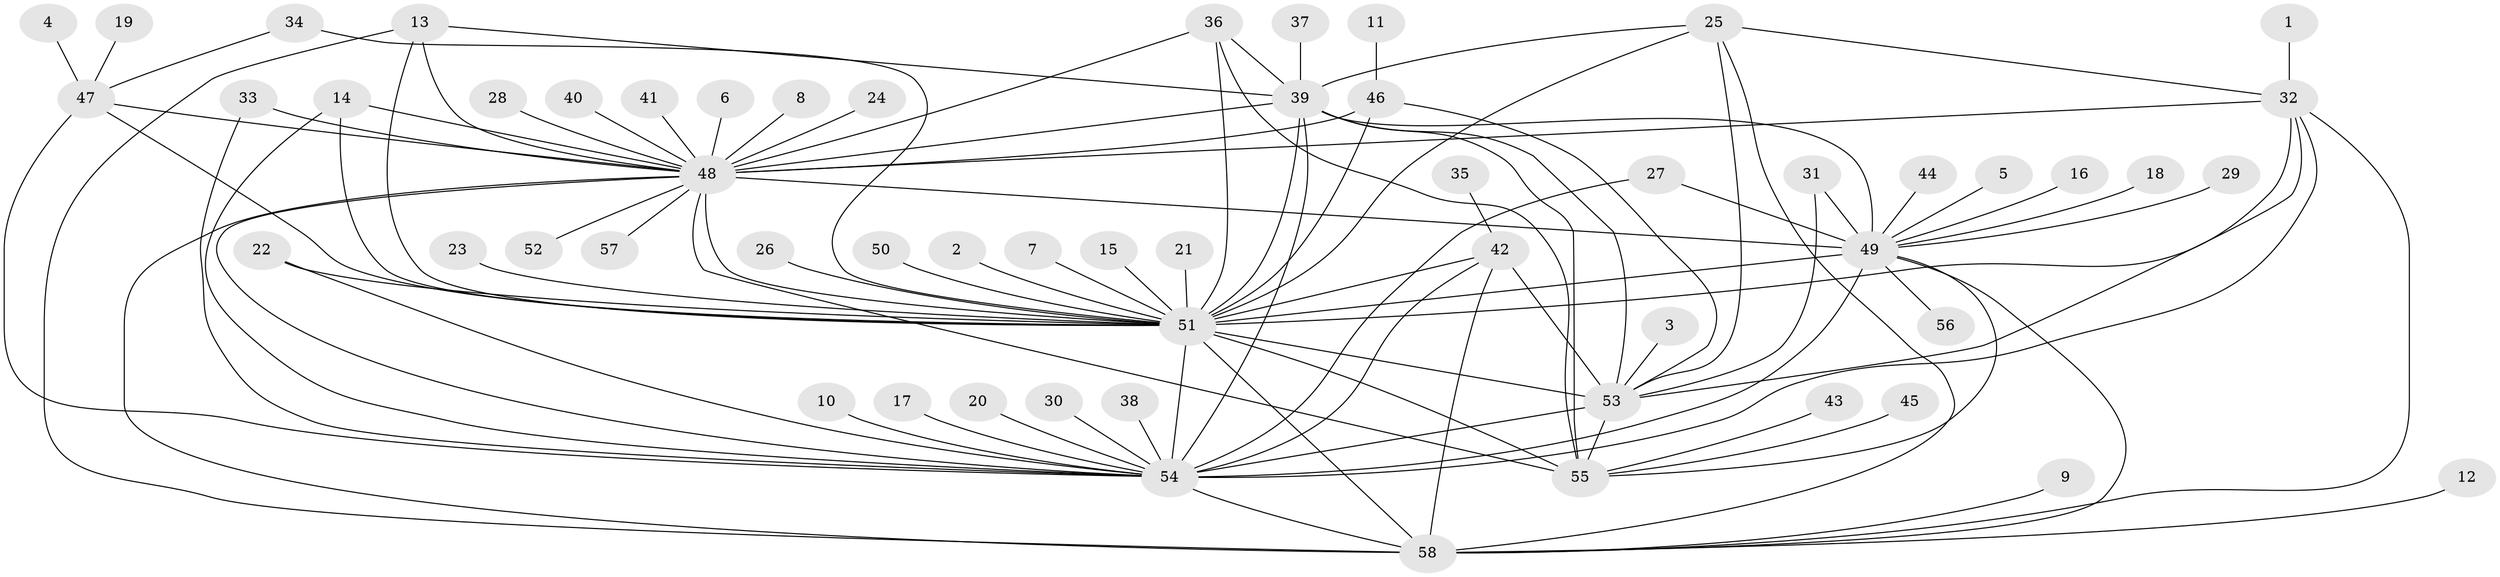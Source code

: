 // original degree distribution, {13: 0.017241379310344827, 12: 0.008620689655172414, 17: 0.008620689655172414, 22: 0.008620689655172414, 9: 0.017241379310344827, 5: 0.034482758620689655, 11: 0.008620689655172414, 1: 0.47413793103448276, 7: 0.02586206896551724, 3: 0.10344827586206896, 19: 0.008620689655172414, 15: 0.008620689655172414, 2: 0.16379310344827586, 8: 0.017241379310344827, 6: 0.034482758620689655, 4: 0.05172413793103448, 10: 0.008620689655172414}
// Generated by graph-tools (version 1.1) at 2025/49/03/09/25 03:49:54]
// undirected, 58 vertices, 100 edges
graph export_dot {
graph [start="1"]
  node [color=gray90,style=filled];
  1;
  2;
  3;
  4;
  5;
  6;
  7;
  8;
  9;
  10;
  11;
  12;
  13;
  14;
  15;
  16;
  17;
  18;
  19;
  20;
  21;
  22;
  23;
  24;
  25;
  26;
  27;
  28;
  29;
  30;
  31;
  32;
  33;
  34;
  35;
  36;
  37;
  38;
  39;
  40;
  41;
  42;
  43;
  44;
  45;
  46;
  47;
  48;
  49;
  50;
  51;
  52;
  53;
  54;
  55;
  56;
  57;
  58;
  1 -- 32 [weight=1.0];
  2 -- 51 [weight=1.0];
  3 -- 53 [weight=1.0];
  4 -- 47 [weight=1.0];
  5 -- 49 [weight=1.0];
  6 -- 48 [weight=1.0];
  7 -- 51 [weight=1.0];
  8 -- 48 [weight=1.0];
  9 -- 58 [weight=1.0];
  10 -- 54 [weight=1.0];
  11 -- 46 [weight=1.0];
  12 -- 58 [weight=1.0];
  13 -- 39 [weight=1.0];
  13 -- 48 [weight=1.0];
  13 -- 51 [weight=1.0];
  13 -- 58 [weight=1.0];
  14 -- 48 [weight=1.0];
  14 -- 51 [weight=1.0];
  14 -- 54 [weight=1.0];
  15 -- 51 [weight=2.0];
  16 -- 49 [weight=1.0];
  17 -- 54 [weight=1.0];
  18 -- 49 [weight=1.0];
  19 -- 47 [weight=1.0];
  20 -- 54 [weight=1.0];
  21 -- 51 [weight=1.0];
  22 -- 51 [weight=1.0];
  22 -- 54 [weight=1.0];
  23 -- 51 [weight=1.0];
  24 -- 48 [weight=1.0];
  25 -- 32 [weight=1.0];
  25 -- 39 [weight=1.0];
  25 -- 51 [weight=1.0];
  25 -- 53 [weight=1.0];
  25 -- 58 [weight=1.0];
  26 -- 51 [weight=2.0];
  27 -- 49 [weight=1.0];
  27 -- 54 [weight=1.0];
  28 -- 48 [weight=1.0];
  29 -- 49 [weight=1.0];
  30 -- 54 [weight=1.0];
  31 -- 49 [weight=1.0];
  31 -- 53 [weight=1.0];
  32 -- 48 [weight=1.0];
  32 -- 51 [weight=2.0];
  32 -- 53 [weight=1.0];
  32 -- 54 [weight=1.0];
  32 -- 58 [weight=1.0];
  33 -- 48 [weight=1.0];
  33 -- 54 [weight=1.0];
  34 -- 47 [weight=1.0];
  34 -- 51 [weight=1.0];
  35 -- 42 [weight=1.0];
  36 -- 39 [weight=1.0];
  36 -- 48 [weight=1.0];
  36 -- 51 [weight=1.0];
  36 -- 55 [weight=1.0];
  37 -- 39 [weight=1.0];
  38 -- 54 [weight=1.0];
  39 -- 48 [weight=3.0];
  39 -- 49 [weight=2.0];
  39 -- 51 [weight=2.0];
  39 -- 53 [weight=1.0];
  39 -- 54 [weight=1.0];
  39 -- 55 [weight=1.0];
  40 -- 48 [weight=1.0];
  41 -- 48 [weight=1.0];
  42 -- 51 [weight=1.0];
  42 -- 53 [weight=1.0];
  42 -- 54 [weight=1.0];
  42 -- 58 [weight=1.0];
  43 -- 55 [weight=1.0];
  44 -- 49 [weight=1.0];
  45 -- 55 [weight=1.0];
  46 -- 48 [weight=2.0];
  46 -- 51 [weight=2.0];
  46 -- 53 [weight=1.0];
  47 -- 48 [weight=1.0];
  47 -- 51 [weight=2.0];
  47 -- 54 [weight=1.0];
  48 -- 49 [weight=3.0];
  48 -- 51 [weight=1.0];
  48 -- 52 [weight=1.0];
  48 -- 54 [weight=1.0];
  48 -- 55 [weight=1.0];
  48 -- 57 [weight=1.0];
  48 -- 58 [weight=2.0];
  49 -- 51 [weight=2.0];
  49 -- 54 [weight=1.0];
  49 -- 55 [weight=1.0];
  49 -- 56 [weight=1.0];
  49 -- 58 [weight=2.0];
  50 -- 51 [weight=1.0];
  51 -- 53 [weight=2.0];
  51 -- 54 [weight=4.0];
  51 -- 55 [weight=1.0];
  51 -- 58 [weight=2.0];
  53 -- 54 [weight=1.0];
  53 -- 55 [weight=1.0];
  54 -- 58 [weight=1.0];
}

